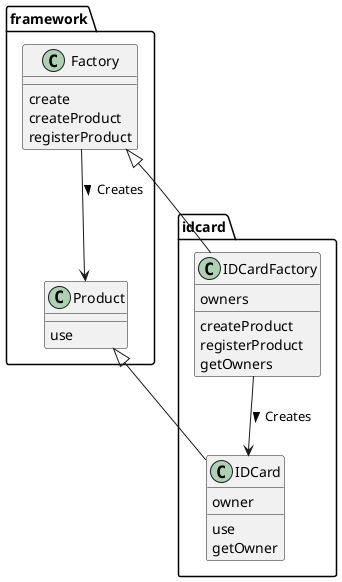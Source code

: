 @startuml

package framework{
    class Factory{
        {method} create
        {method} createProduct
        {method} registerProduct
    }

    class Product{
        {method} use
    }
}

package idcard{
    class IDCardFactory{
        owners
        {method} createProduct
        {method} registerProduct
        {method} getOwners
    }

    class IDCard{
        owner
        {method} use
        {method} getOwner
    }
}

Factory --> Product : Creates >
IDCardFactory --> IDCard : Creates >

Factory <|-- IDCardFactory
Product <|-- IDCard

@enduml